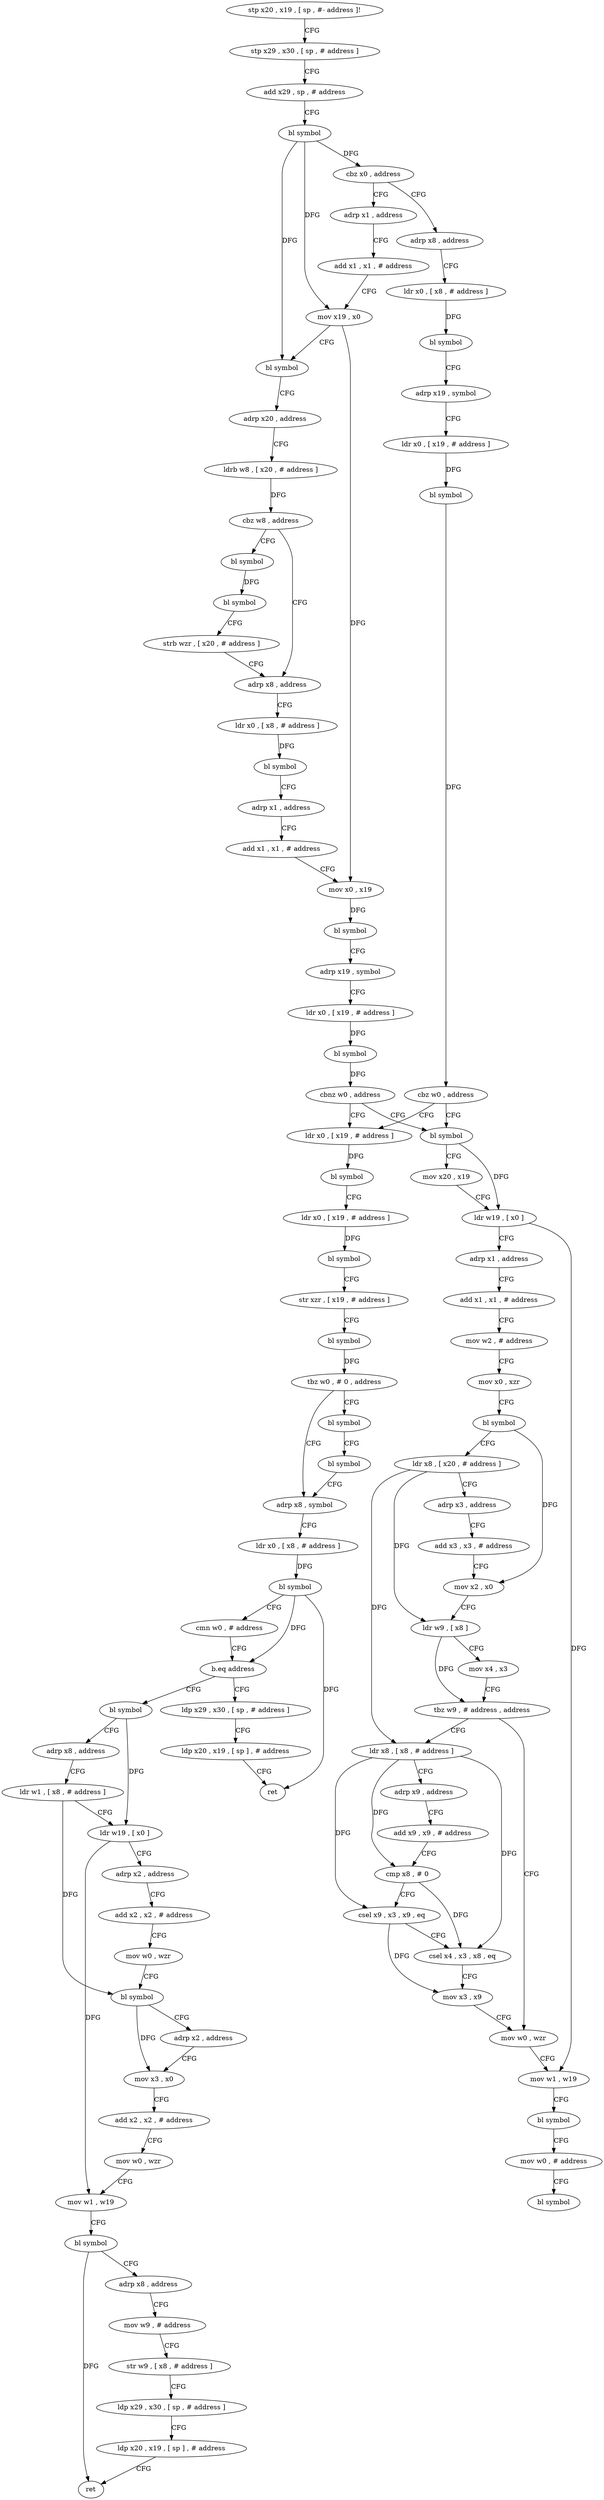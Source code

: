 digraph "func" {
"4231772" [label = "stp x20 , x19 , [ sp , #- address ]!" ]
"4231776" [label = "stp x29 , x30 , [ sp , # address ]" ]
"4231780" [label = "add x29 , sp , # address" ]
"4231784" [label = "bl symbol" ]
"4231788" [label = "cbz x0 , address" ]
"4231944" [label = "adrp x8 , address" ]
"4231792" [label = "adrp x1 , address" ]
"4231948" [label = "ldr x0 , [ x8 , # address ]" ]
"4231952" [label = "bl symbol" ]
"4231956" [label = "adrp x19 , symbol" ]
"4231960" [label = "ldr x0 , [ x19 , # address ]" ]
"4231964" [label = "bl symbol" ]
"4231968" [label = "cbz w0 , address" ]
"4231876" [label = "ldr x0 , [ x19 , # address ]" ]
"4231972" [label = "bl symbol" ]
"4231796" [label = "add x1 , x1 , # address" ]
"4231800" [label = "mov x19 , x0" ]
"4231804" [label = "bl symbol" ]
"4231808" [label = "adrp x20 , address" ]
"4231812" [label = "ldrb w8 , [ x20 , # address ]" ]
"4231816" [label = "cbz w8 , address" ]
"4231832" [label = "adrp x8 , address" ]
"4231820" [label = "bl symbol" ]
"4231880" [label = "bl symbol" ]
"4231884" [label = "ldr x0 , [ x19 , # address ]" ]
"4231888" [label = "bl symbol" ]
"4231892" [label = "str xzr , [ x19 , # address ]" ]
"4231896" [label = "bl symbol" ]
"4231900" [label = "tbz w0 , # 0 , address" ]
"4231912" [label = "adrp x8 , symbol" ]
"4231904" [label = "bl symbol" ]
"4231976" [label = "mov x20 , x19" ]
"4231980" [label = "ldr w19 , [ x0 ]" ]
"4231984" [label = "adrp x1 , address" ]
"4231988" [label = "add x1 , x1 , # address" ]
"4231992" [label = "mov w2 , # address" ]
"4231996" [label = "mov x0 , xzr" ]
"4232000" [label = "bl symbol" ]
"4232004" [label = "ldr x8 , [ x20 , # address ]" ]
"4232008" [label = "adrp x3 , address" ]
"4232012" [label = "add x3 , x3 , # address" ]
"4232016" [label = "mov x2 , x0" ]
"4232020" [label = "ldr w9 , [ x8 ]" ]
"4232024" [label = "mov x4 , x3" ]
"4232028" [label = "tbz w9 , # address , address" ]
"4232060" [label = "mov w0 , wzr" ]
"4232032" [label = "ldr x8 , [ x8 , # address ]" ]
"4231836" [label = "ldr x0 , [ x8 , # address ]" ]
"4231840" [label = "bl symbol" ]
"4231844" [label = "adrp x1 , address" ]
"4231848" [label = "add x1 , x1 , # address" ]
"4231852" [label = "mov x0 , x19" ]
"4231856" [label = "bl symbol" ]
"4231860" [label = "adrp x19 , symbol" ]
"4231864" [label = "ldr x0 , [ x19 , # address ]" ]
"4231868" [label = "bl symbol" ]
"4231872" [label = "cbnz w0 , address" ]
"4231824" [label = "bl symbol" ]
"4231828" [label = "strb wzr , [ x20 , # address ]" ]
"4231916" [label = "ldr x0 , [ x8 , # address ]" ]
"4231920" [label = "bl symbol" ]
"4231924" [label = "cmn w0 , # address" ]
"4231928" [label = "b.eq address" ]
"4232080" [label = "bl symbol" ]
"4231932" [label = "ldp x29 , x30 , [ sp , # address ]" ]
"4231908" [label = "bl symbol" ]
"4232064" [label = "mov w1 , w19" ]
"4232068" [label = "bl symbol" ]
"4232072" [label = "mov w0 , # address" ]
"4232076" [label = "bl symbol" ]
"4232036" [label = "adrp x9 , address" ]
"4232040" [label = "add x9 , x9 , # address" ]
"4232044" [label = "cmp x8 , # 0" ]
"4232048" [label = "csel x9 , x3 , x9 , eq" ]
"4232052" [label = "csel x4 , x3 , x8 , eq" ]
"4232056" [label = "mov x3 , x9" ]
"4232084" [label = "adrp x8 , address" ]
"4232088" [label = "ldr w1 , [ x8 , # address ]" ]
"4232092" [label = "ldr w19 , [ x0 ]" ]
"4232096" [label = "adrp x2 , address" ]
"4232100" [label = "add x2 , x2 , # address" ]
"4232104" [label = "mov w0 , wzr" ]
"4232108" [label = "bl symbol" ]
"4232112" [label = "adrp x2 , address" ]
"4232116" [label = "mov x3 , x0" ]
"4232120" [label = "add x2 , x2 , # address" ]
"4232124" [label = "mov w0 , wzr" ]
"4232128" [label = "mov w1 , w19" ]
"4232132" [label = "bl symbol" ]
"4232136" [label = "adrp x8 , address" ]
"4232140" [label = "mov w9 , # address" ]
"4232144" [label = "str w9 , [ x8 , # address ]" ]
"4232148" [label = "ldp x29 , x30 , [ sp , # address ]" ]
"4232152" [label = "ldp x20 , x19 , [ sp ] , # address" ]
"4232156" [label = "ret" ]
"4231936" [label = "ldp x20 , x19 , [ sp ] , # address" ]
"4231940" [label = "ret" ]
"4231772" -> "4231776" [ label = "CFG" ]
"4231776" -> "4231780" [ label = "CFG" ]
"4231780" -> "4231784" [ label = "CFG" ]
"4231784" -> "4231788" [ label = "DFG" ]
"4231784" -> "4231800" [ label = "DFG" ]
"4231784" -> "4231804" [ label = "DFG" ]
"4231788" -> "4231944" [ label = "CFG" ]
"4231788" -> "4231792" [ label = "CFG" ]
"4231944" -> "4231948" [ label = "CFG" ]
"4231792" -> "4231796" [ label = "CFG" ]
"4231948" -> "4231952" [ label = "DFG" ]
"4231952" -> "4231956" [ label = "CFG" ]
"4231956" -> "4231960" [ label = "CFG" ]
"4231960" -> "4231964" [ label = "DFG" ]
"4231964" -> "4231968" [ label = "DFG" ]
"4231968" -> "4231876" [ label = "CFG" ]
"4231968" -> "4231972" [ label = "CFG" ]
"4231876" -> "4231880" [ label = "DFG" ]
"4231972" -> "4231976" [ label = "CFG" ]
"4231972" -> "4231980" [ label = "DFG" ]
"4231796" -> "4231800" [ label = "CFG" ]
"4231800" -> "4231804" [ label = "CFG" ]
"4231800" -> "4231852" [ label = "DFG" ]
"4231804" -> "4231808" [ label = "CFG" ]
"4231808" -> "4231812" [ label = "CFG" ]
"4231812" -> "4231816" [ label = "DFG" ]
"4231816" -> "4231832" [ label = "CFG" ]
"4231816" -> "4231820" [ label = "CFG" ]
"4231832" -> "4231836" [ label = "CFG" ]
"4231820" -> "4231824" [ label = "DFG" ]
"4231880" -> "4231884" [ label = "CFG" ]
"4231884" -> "4231888" [ label = "DFG" ]
"4231888" -> "4231892" [ label = "CFG" ]
"4231892" -> "4231896" [ label = "CFG" ]
"4231896" -> "4231900" [ label = "DFG" ]
"4231900" -> "4231912" [ label = "CFG" ]
"4231900" -> "4231904" [ label = "CFG" ]
"4231912" -> "4231916" [ label = "CFG" ]
"4231904" -> "4231908" [ label = "CFG" ]
"4231976" -> "4231980" [ label = "CFG" ]
"4231980" -> "4231984" [ label = "CFG" ]
"4231980" -> "4232064" [ label = "DFG" ]
"4231984" -> "4231988" [ label = "CFG" ]
"4231988" -> "4231992" [ label = "CFG" ]
"4231992" -> "4231996" [ label = "CFG" ]
"4231996" -> "4232000" [ label = "CFG" ]
"4232000" -> "4232004" [ label = "CFG" ]
"4232000" -> "4232016" [ label = "DFG" ]
"4232004" -> "4232008" [ label = "CFG" ]
"4232004" -> "4232020" [ label = "DFG" ]
"4232004" -> "4232032" [ label = "DFG" ]
"4232008" -> "4232012" [ label = "CFG" ]
"4232012" -> "4232016" [ label = "CFG" ]
"4232016" -> "4232020" [ label = "CFG" ]
"4232020" -> "4232024" [ label = "CFG" ]
"4232020" -> "4232028" [ label = "DFG" ]
"4232024" -> "4232028" [ label = "CFG" ]
"4232028" -> "4232060" [ label = "CFG" ]
"4232028" -> "4232032" [ label = "CFG" ]
"4232060" -> "4232064" [ label = "CFG" ]
"4232032" -> "4232036" [ label = "CFG" ]
"4232032" -> "4232044" [ label = "DFG" ]
"4232032" -> "4232048" [ label = "DFG" ]
"4232032" -> "4232052" [ label = "DFG" ]
"4231836" -> "4231840" [ label = "DFG" ]
"4231840" -> "4231844" [ label = "CFG" ]
"4231844" -> "4231848" [ label = "CFG" ]
"4231848" -> "4231852" [ label = "CFG" ]
"4231852" -> "4231856" [ label = "DFG" ]
"4231856" -> "4231860" [ label = "CFG" ]
"4231860" -> "4231864" [ label = "CFG" ]
"4231864" -> "4231868" [ label = "DFG" ]
"4231868" -> "4231872" [ label = "DFG" ]
"4231872" -> "4231972" [ label = "CFG" ]
"4231872" -> "4231876" [ label = "CFG" ]
"4231824" -> "4231828" [ label = "CFG" ]
"4231828" -> "4231832" [ label = "CFG" ]
"4231916" -> "4231920" [ label = "DFG" ]
"4231920" -> "4231924" [ label = "CFG" ]
"4231920" -> "4231928" [ label = "DFG" ]
"4231920" -> "4231940" [ label = "DFG" ]
"4231924" -> "4231928" [ label = "CFG" ]
"4231928" -> "4232080" [ label = "CFG" ]
"4231928" -> "4231932" [ label = "CFG" ]
"4232080" -> "4232084" [ label = "CFG" ]
"4232080" -> "4232092" [ label = "DFG" ]
"4231932" -> "4231936" [ label = "CFG" ]
"4231908" -> "4231912" [ label = "CFG" ]
"4232064" -> "4232068" [ label = "CFG" ]
"4232068" -> "4232072" [ label = "CFG" ]
"4232072" -> "4232076" [ label = "CFG" ]
"4232036" -> "4232040" [ label = "CFG" ]
"4232040" -> "4232044" [ label = "CFG" ]
"4232044" -> "4232048" [ label = "CFG" ]
"4232044" -> "4232052" [ label = "DFG" ]
"4232048" -> "4232052" [ label = "CFG" ]
"4232048" -> "4232056" [ label = "DFG" ]
"4232052" -> "4232056" [ label = "CFG" ]
"4232056" -> "4232060" [ label = "CFG" ]
"4232084" -> "4232088" [ label = "CFG" ]
"4232088" -> "4232092" [ label = "CFG" ]
"4232088" -> "4232108" [ label = "DFG" ]
"4232092" -> "4232096" [ label = "CFG" ]
"4232092" -> "4232128" [ label = "DFG" ]
"4232096" -> "4232100" [ label = "CFG" ]
"4232100" -> "4232104" [ label = "CFG" ]
"4232104" -> "4232108" [ label = "CFG" ]
"4232108" -> "4232112" [ label = "CFG" ]
"4232108" -> "4232116" [ label = "DFG" ]
"4232112" -> "4232116" [ label = "CFG" ]
"4232116" -> "4232120" [ label = "CFG" ]
"4232120" -> "4232124" [ label = "CFG" ]
"4232124" -> "4232128" [ label = "CFG" ]
"4232128" -> "4232132" [ label = "CFG" ]
"4232132" -> "4232136" [ label = "CFG" ]
"4232132" -> "4232156" [ label = "DFG" ]
"4232136" -> "4232140" [ label = "CFG" ]
"4232140" -> "4232144" [ label = "CFG" ]
"4232144" -> "4232148" [ label = "CFG" ]
"4232148" -> "4232152" [ label = "CFG" ]
"4232152" -> "4232156" [ label = "CFG" ]
"4231936" -> "4231940" [ label = "CFG" ]
}
